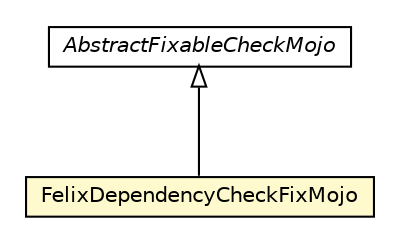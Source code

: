 #!/usr/local/bin/dot
#
# Class diagram 
# Generated by UMLGraph version R5_6-24-gf6e263 (http://www.umlgraph.org/)
#

digraph G {
	edge [fontname="Helvetica",fontsize=10,labelfontname="Helvetica",labelfontsize=10];
	node [fontname="Helvetica",fontsize=10,shape=plaintext];
	nodesep=0.25;
	ranksep=0.5;
	// org.universAAL.support.directives.api.AbstractFixableCheckMojo
	c2023 [label=<<table title="org.universAAL.support.directives.api.AbstractFixableCheckMojo" border="0" cellborder="1" cellspacing="0" cellpadding="2" port="p" href="../api/AbstractFixableCheckMojo.html">
		<tr><td><table border="0" cellspacing="0" cellpadding="1">
<tr><td align="center" balign="center"><font face="Helvetica-Oblique"> AbstractFixableCheckMojo </font></td></tr>
		</table></td></tr>
		</table>>, URL="../api/AbstractFixableCheckMojo.html", fontname="Helvetica", fontcolor="black", fontsize=10.0];
	// org.universAAL.support.directives.mojos.FelixDependencyCheckFixMojo
	c2039 [label=<<table title="org.universAAL.support.directives.mojos.FelixDependencyCheckFixMojo" border="0" cellborder="1" cellspacing="0" cellpadding="2" port="p" bgcolor="lemonChiffon" href="./FelixDependencyCheckFixMojo.html">
		<tr><td><table border="0" cellspacing="0" cellpadding="1">
<tr><td align="center" balign="center"> FelixDependencyCheckFixMojo </td></tr>
		</table></td></tr>
		</table>>, URL="./FelixDependencyCheckFixMojo.html", fontname="Helvetica", fontcolor="black", fontsize=10.0];
	//org.universAAL.support.directives.mojos.FelixDependencyCheckFixMojo extends org.universAAL.support.directives.api.AbstractFixableCheckMojo
	c2023:p -> c2039:p [dir=back,arrowtail=empty];
}

